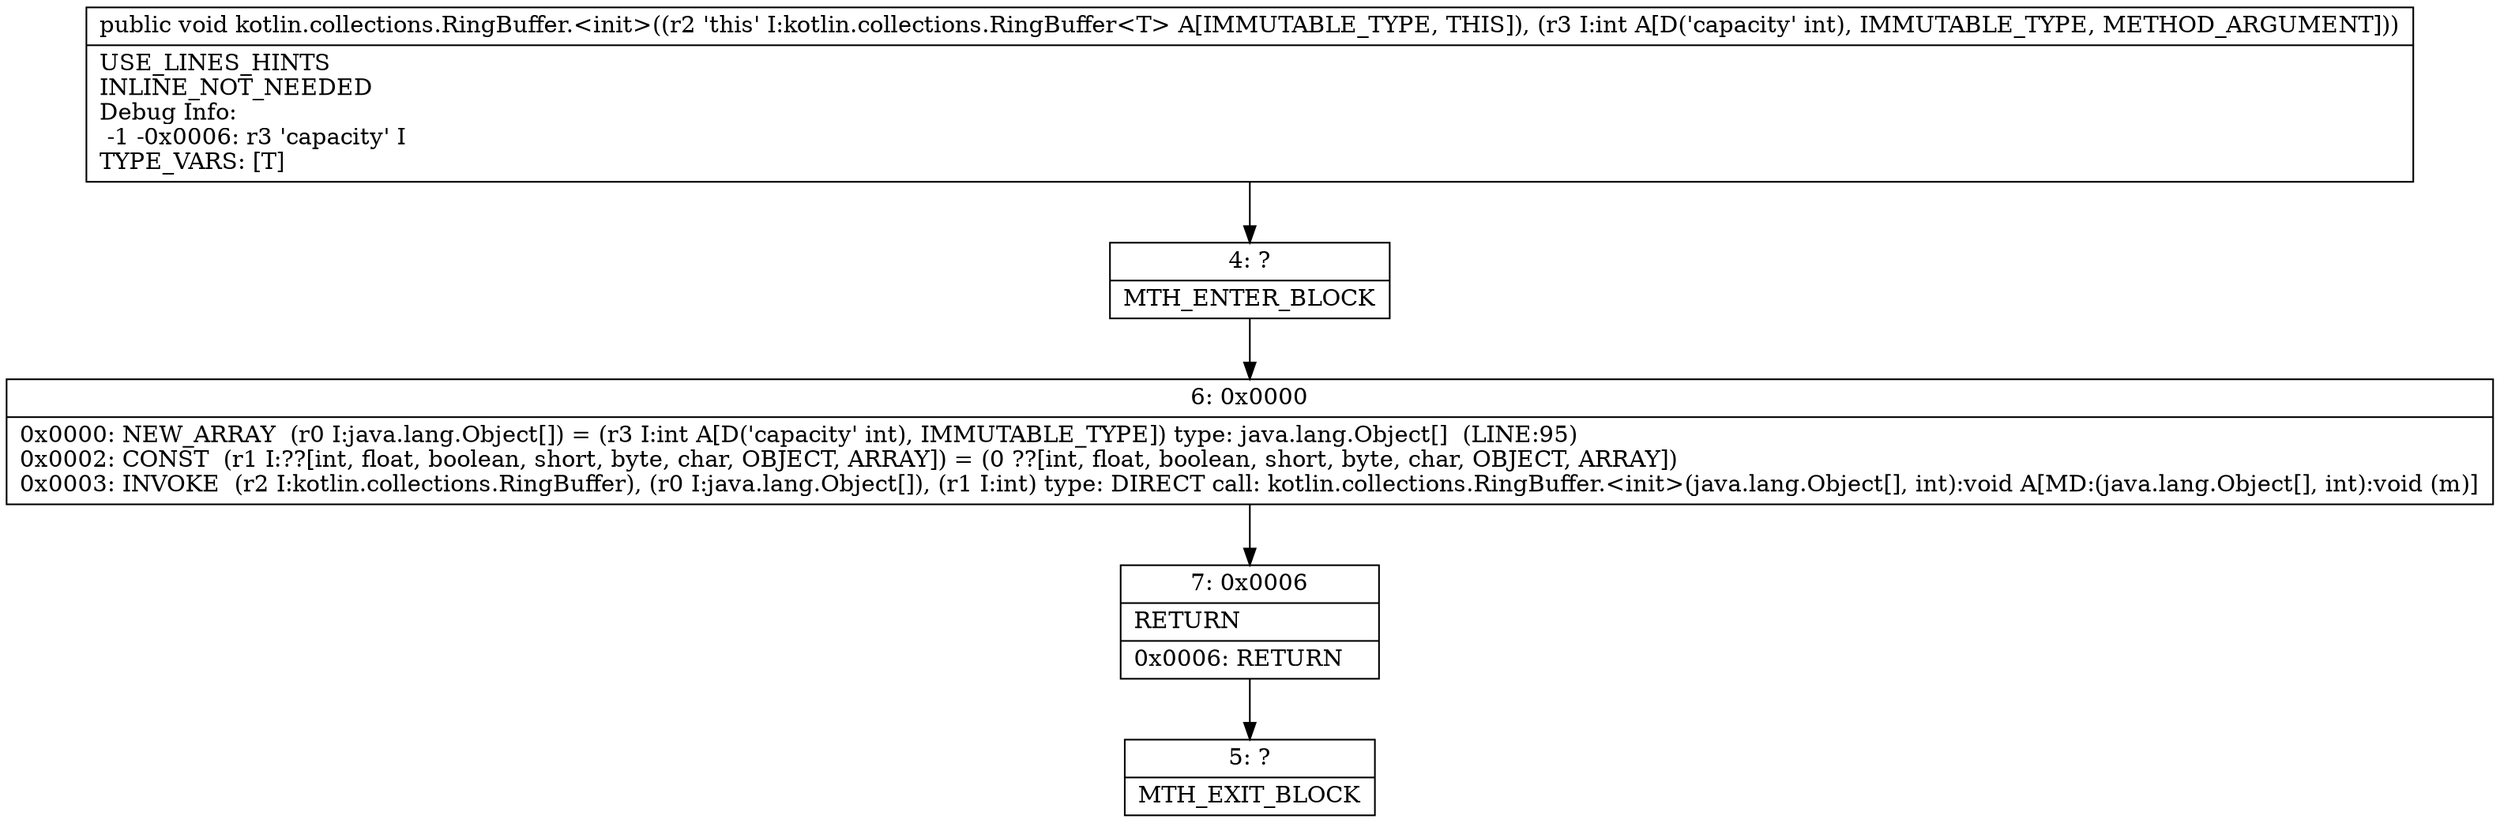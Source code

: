 digraph "CFG forkotlin.collections.RingBuffer.\<init\>(I)V" {
Node_4 [shape=record,label="{4\:\ ?|MTH_ENTER_BLOCK\l}"];
Node_6 [shape=record,label="{6\:\ 0x0000|0x0000: NEW_ARRAY  (r0 I:java.lang.Object[]) = (r3 I:int A[D('capacity' int), IMMUTABLE_TYPE]) type: java.lang.Object[]  (LINE:95)\l0x0002: CONST  (r1 I:??[int, float, boolean, short, byte, char, OBJECT, ARRAY]) = (0 ??[int, float, boolean, short, byte, char, OBJECT, ARRAY]) \l0x0003: INVOKE  (r2 I:kotlin.collections.RingBuffer), (r0 I:java.lang.Object[]), (r1 I:int) type: DIRECT call: kotlin.collections.RingBuffer.\<init\>(java.lang.Object[], int):void A[MD:(java.lang.Object[], int):void (m)]\l}"];
Node_7 [shape=record,label="{7\:\ 0x0006|RETURN\l|0x0006: RETURN   \l}"];
Node_5 [shape=record,label="{5\:\ ?|MTH_EXIT_BLOCK\l}"];
MethodNode[shape=record,label="{public void kotlin.collections.RingBuffer.\<init\>((r2 'this' I:kotlin.collections.RingBuffer\<T\> A[IMMUTABLE_TYPE, THIS]), (r3 I:int A[D('capacity' int), IMMUTABLE_TYPE, METHOD_ARGUMENT]))  | USE_LINES_HINTS\lINLINE_NOT_NEEDED\lDebug Info:\l  \-1 \-0x0006: r3 'capacity' I\lTYPE_VARS: [T]\l}"];
MethodNode -> Node_4;Node_4 -> Node_6;
Node_6 -> Node_7;
Node_7 -> Node_5;
}

